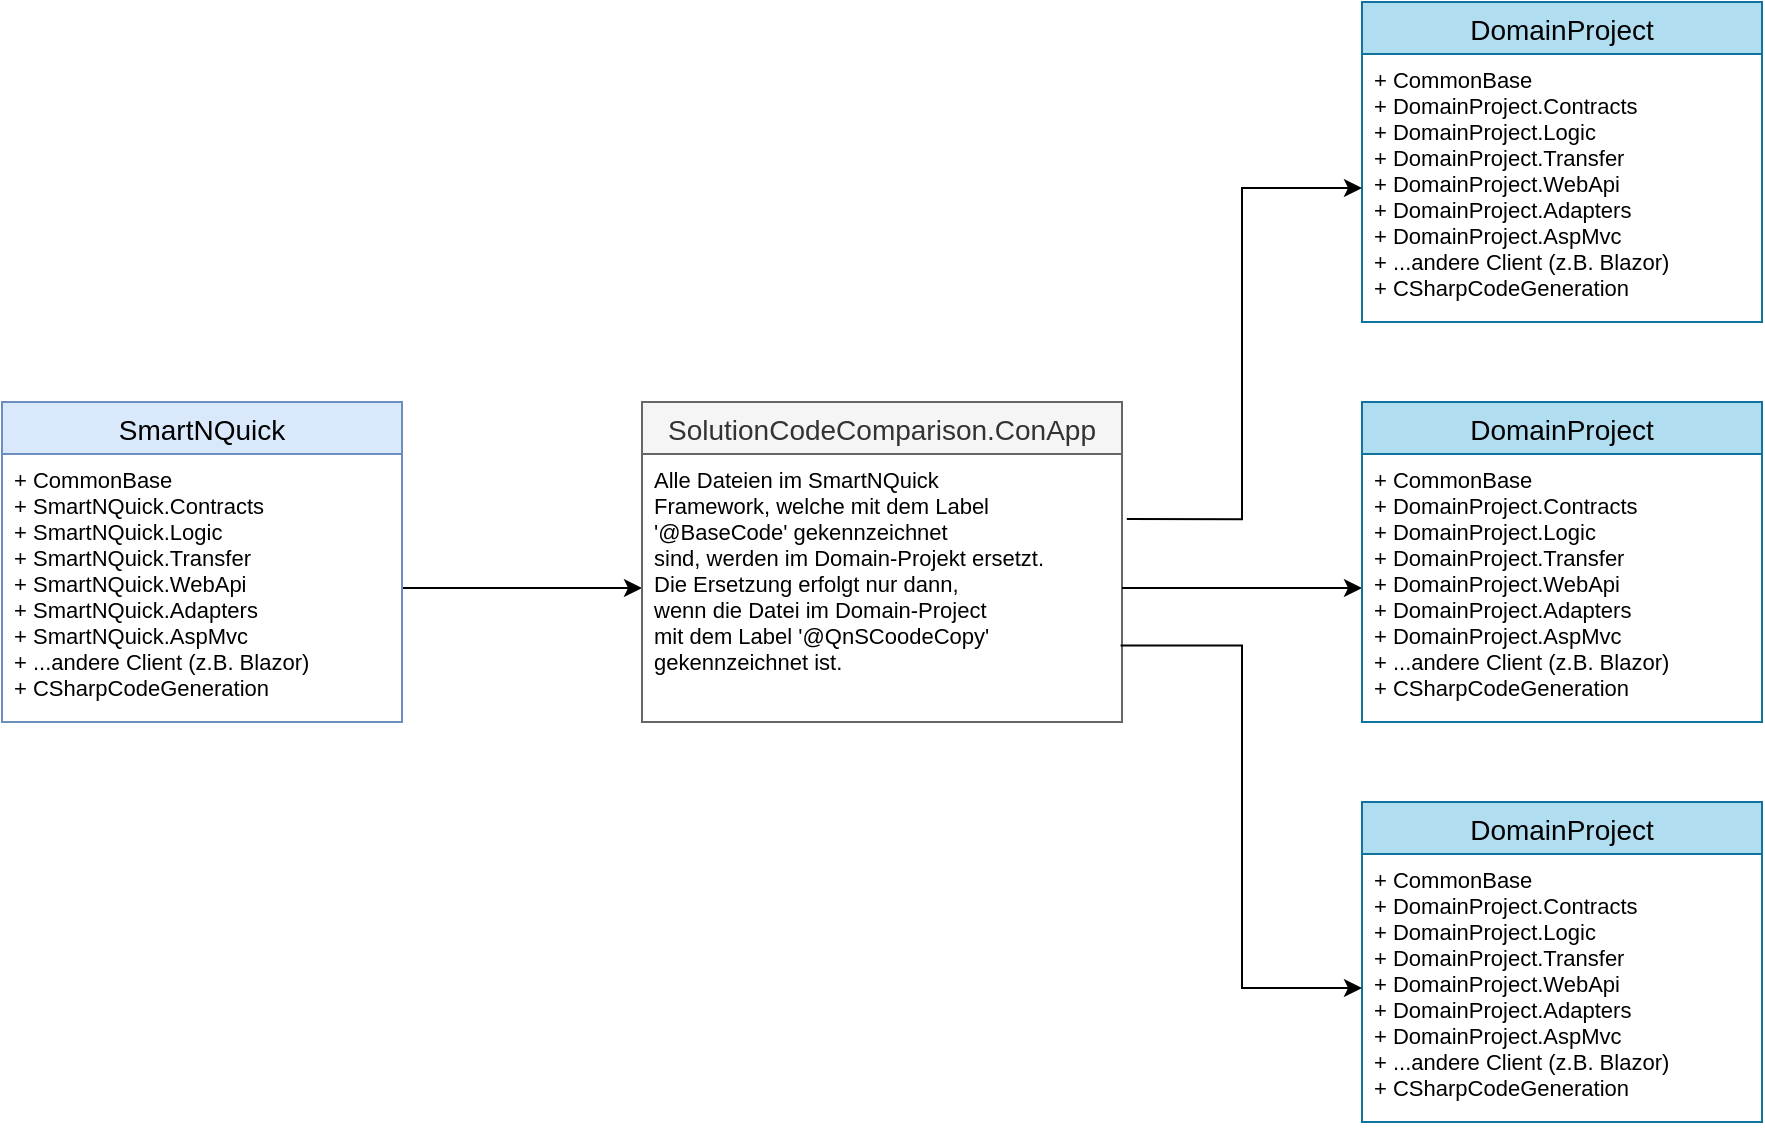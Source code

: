 <mxfile version="15.4.0" type="device"><diagram id="1cCb_u2O2cXnM25xXA9q" name="Page-1"><mxGraphModel dx="1024" dy="592" grid="1" gridSize="10" guides="1" tooltips="1" connect="1" arrows="1" fold="1" page="1" pageScale="1" pageWidth="1169" pageHeight="827" math="0" shadow="0"><root><mxCell id="0"/><mxCell id="1" parent="0"/><mxCell id="KD4jFZE-13GcvxPWc2QR-21" value="" style="endArrow=classic;html=1;fontSize=10;entryX=0;entryY=0.5;entryDx=0;entryDy=0;exitX=1;exitY=0.5;exitDx=0;exitDy=0;" parent="1" source="2U2i2e_DFax4SPKRQ2U6-2" target="2U2i2e_DFax4SPKRQ2U6-4" edge="1"><mxGeometry width="50" height="50" relative="1" as="geometry"><mxPoint x="280" y="230" as="sourcePoint"/><mxPoint x="440.95" y="229" as="targetPoint"/></mxGeometry></mxCell><mxCell id="2U2i2e_DFax4SPKRQ2U6-1" value="SmartNQuick" style="swimlane;fontStyle=0;childLayout=stackLayout;horizontal=1;startSize=26;fillColor=#dae8fc;horizontalStack=0;resizeParent=1;resizeParentMax=0;resizeLast=0;collapsible=1;marginBottom=0;swimlaneFillColor=#ffffff;align=center;fontSize=14;strokeColor=#6c8ebf;" vertex="1" parent="1"><mxGeometry x="40" y="280" width="200" height="160" as="geometry"/></mxCell><mxCell id="2U2i2e_DFax4SPKRQ2U6-2" value="+ CommonBase&#10;+ SmartNQuick.Contracts&#10;+ SmartNQuick.Logic&#10;+ SmartNQuick.Transfer&#10;+ SmartNQuick.WebApi&#10;+ SmartNQuick.Adapters&#10;+ SmartNQuick.AspMvc&#10;+ ...andere Client (z.B. Blazor)&#10;+ CSharpCodeGeneration" style="text;strokeColor=none;fillColor=none;spacingLeft=4;spacingRight=4;overflow=hidden;rotatable=0;points=[[0,0.5],[1,0.5]];portConstraint=eastwest;fontSize=11;" vertex="1" parent="2U2i2e_DFax4SPKRQ2U6-1"><mxGeometry y="26" width="200" height="134" as="geometry"/></mxCell><mxCell id="2U2i2e_DFax4SPKRQ2U6-3" value="SolutionCodeComparison.ConApp" style="swimlane;fontStyle=0;childLayout=stackLayout;horizontal=1;startSize=26;fillColor=#f5f5f5;horizontalStack=0;resizeParent=1;resizeParentMax=0;resizeLast=0;collapsible=1;marginBottom=0;swimlaneFillColor=#ffffff;align=center;fontSize=14;strokeColor=#666666;fontColor=#333333;" vertex="1" parent="1"><mxGeometry x="360" y="280" width="240" height="160" as="geometry"/></mxCell><mxCell id="2U2i2e_DFax4SPKRQ2U6-4" value="Alle Dateien im SmartNQuick&#10;Framework, welche mit dem Label&#10;'@BaseCode' gekennzeichnet  &#10;sind, werden im Domain-Projekt ersetzt. &#10;Die Ersetzung erfolgt nur dann,&#10;wenn die Datei im Domain-Project&#10;mit dem Label '@QnSCoodeCopy' &#10;gekennzeichnet ist." style="text;strokeColor=none;fillColor=none;spacingLeft=4;spacingRight=4;overflow=hidden;rotatable=0;points=[[0,0.5],[1,0.5]];portConstraint=eastwest;fontSize=11;fontStyle=0" vertex="1" parent="2U2i2e_DFax4SPKRQ2U6-3"><mxGeometry y="26" width="240" height="134" as="geometry"/></mxCell><mxCell id="2U2i2e_DFax4SPKRQ2U6-5" value="DomainProject" style="swimlane;fontStyle=0;childLayout=stackLayout;horizontal=1;startSize=26;fillColor=#b1ddf0;horizontalStack=0;resizeParent=1;resizeParentMax=0;resizeLast=0;collapsible=1;marginBottom=0;swimlaneFillColor=#ffffff;align=center;fontSize=14;strokeColor=#10739e;" vertex="1" parent="1"><mxGeometry x="720" y="80" width="200" height="160" as="geometry"/></mxCell><mxCell id="2U2i2e_DFax4SPKRQ2U6-6" value="+ CommonBase&#10;+ DomainProject.Contracts&#10;+ DomainProject.Logic&#10;+ DomainProject.Transfer&#10;+ DomainProject.WebApi&#10;+ DomainProject.Adapters&#10;+ DomainProject.AspMvc&#10;+ ...andere Client (z.B. Blazor)&#10;+ CSharpCodeGeneration" style="text;strokeColor=none;fillColor=none;spacingLeft=4;spacingRight=4;overflow=hidden;rotatable=0;points=[[0,0.5],[1,0.5]];portConstraint=eastwest;fontSize=11;" vertex="1" parent="2U2i2e_DFax4SPKRQ2U6-5"><mxGeometry y="26" width="200" height="134" as="geometry"/></mxCell><mxCell id="2U2i2e_DFax4SPKRQ2U6-7" value="" style="endArrow=classic;html=1;fontSize=10;entryX=0;entryY=0.5;entryDx=0;entryDy=0;exitX=1;exitY=0.5;exitDx=0;exitDy=0;" edge="1" parent="1" source="2U2i2e_DFax4SPKRQ2U6-4" target="2U2i2e_DFax4SPKRQ2U6-11"><mxGeometry width="50" height="50" relative="1" as="geometry"><mxPoint x="600" y="133" as="sourcePoint"/><mxPoint x="720" y="133" as="targetPoint"/></mxGeometry></mxCell><mxCell id="2U2i2e_DFax4SPKRQ2U6-10" value="DomainProject" style="swimlane;fontStyle=0;childLayout=stackLayout;horizontal=1;startSize=26;fillColor=#b1ddf0;horizontalStack=0;resizeParent=1;resizeParentMax=0;resizeLast=0;collapsible=1;marginBottom=0;swimlaneFillColor=#ffffff;align=center;fontSize=14;strokeColor=#10739e;" vertex="1" parent="1"><mxGeometry x="720" y="280" width="200" height="160" as="geometry"/></mxCell><mxCell id="2U2i2e_DFax4SPKRQ2U6-11" value="+ CommonBase&#10;+ DomainProject.Contracts&#10;+ DomainProject.Logic&#10;+ DomainProject.Transfer&#10;+ DomainProject.WebApi&#10;+ DomainProject.Adapters&#10;+ DomainProject.AspMvc&#10;+ ...andere Client (z.B. Blazor)&#10;+ CSharpCodeGeneration" style="text;strokeColor=none;fillColor=none;spacingLeft=4;spacingRight=4;overflow=hidden;rotatable=0;points=[[0,0.5],[1,0.5]];portConstraint=eastwest;fontSize=11;" vertex="1" parent="2U2i2e_DFax4SPKRQ2U6-10"><mxGeometry y="26" width="200" height="134" as="geometry"/></mxCell><mxCell id="2U2i2e_DFax4SPKRQ2U6-12" value="DomainProject" style="swimlane;fontStyle=0;childLayout=stackLayout;horizontal=1;startSize=26;fillColor=#b1ddf0;horizontalStack=0;resizeParent=1;resizeParentMax=0;resizeLast=0;collapsible=1;marginBottom=0;swimlaneFillColor=#ffffff;align=center;fontSize=14;strokeColor=#10739e;" vertex="1" parent="1"><mxGeometry x="720" y="480" width="200" height="160" as="geometry"/></mxCell><mxCell id="2U2i2e_DFax4SPKRQ2U6-13" value="+ CommonBase&#10;+ DomainProject.Contracts&#10;+ DomainProject.Logic&#10;+ DomainProject.Transfer&#10;+ DomainProject.WebApi&#10;+ DomainProject.Adapters&#10;+ DomainProject.AspMvc&#10;+ ...andere Client (z.B. Blazor)&#10;+ CSharpCodeGeneration" style="text;strokeColor=none;fillColor=none;spacingLeft=4;spacingRight=4;overflow=hidden;rotatable=0;points=[[0,0.5],[1,0.5]];portConstraint=eastwest;fontSize=11;" vertex="1" parent="2U2i2e_DFax4SPKRQ2U6-12"><mxGeometry y="26" width="200" height="134" as="geometry"/></mxCell><mxCell id="2U2i2e_DFax4SPKRQ2U6-16" value="" style="endArrow=classic;html=1;rounded=0;edgeStyle=orthogonalEdgeStyle;entryX=0;entryY=0.5;entryDx=0;entryDy=0;exitX=0.997;exitY=0.715;exitDx=0;exitDy=0;exitPerimeter=0;" edge="1" parent="1" source="2U2i2e_DFax4SPKRQ2U6-4" target="2U2i2e_DFax4SPKRQ2U6-13"><mxGeometry width="50" height="50" relative="1" as="geometry"><mxPoint x="500" y="330" as="sourcePoint"/><mxPoint x="550" y="280" as="targetPoint"/></mxGeometry></mxCell><mxCell id="2U2i2e_DFax4SPKRQ2U6-17" value="" style="endArrow=classic;html=1;rounded=0;edgeStyle=orthogonalEdgeStyle;entryX=0;entryY=0.5;entryDx=0;entryDy=0;exitX=1.01;exitY=0.243;exitDx=0;exitDy=0;exitPerimeter=0;" edge="1" parent="1" source="2U2i2e_DFax4SPKRQ2U6-4" target="2U2i2e_DFax4SPKRQ2U6-6"><mxGeometry width="50" height="50" relative="1" as="geometry"><mxPoint x="609.28" y="411.81" as="sourcePoint"/><mxPoint x="730" y="583" as="targetPoint"/></mxGeometry></mxCell></root></mxGraphModel></diagram></mxfile>